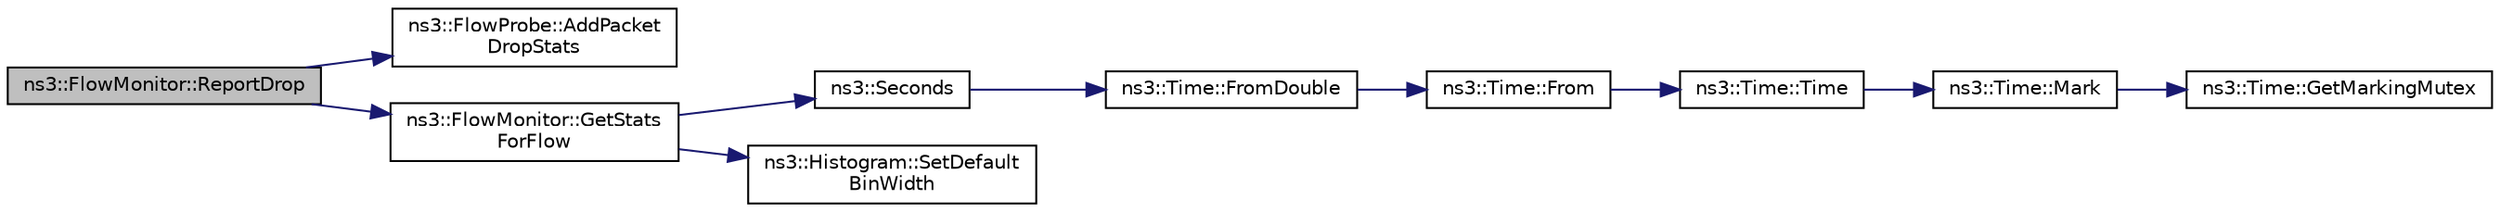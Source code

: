 digraph "ns3::FlowMonitor::ReportDrop"
{
 // LATEX_PDF_SIZE
  edge [fontname="Helvetica",fontsize="10",labelfontname="Helvetica",labelfontsize="10"];
  node [fontname="Helvetica",fontsize="10",shape=record];
  rankdir="LR";
  Node1 [label="ns3::FlowMonitor::ReportDrop",height=0.2,width=0.4,color="black", fillcolor="grey75", style="filled", fontcolor="black",tooltip="FlowProbe implementations are supposed to call this method to report that a known packet is being dro..."];
  Node1 -> Node2 [color="midnightblue",fontsize="10",style="solid",fontname="Helvetica"];
  Node2 [label="ns3::FlowProbe::AddPacket\lDropStats",height=0.2,width=0.4,color="black", fillcolor="white", style="filled",URL="$classns3_1_1_flow_probe.html#a6c2529c13cdd4ee34b48424e60820bfc",tooltip="Add a packet drop data to the flow stats."];
  Node1 -> Node3 [color="midnightblue",fontsize="10",style="solid",fontname="Helvetica"];
  Node3 [label="ns3::FlowMonitor::GetStats\lForFlow",height=0.2,width=0.4,color="black", fillcolor="white", style="filled",URL="$classns3_1_1_flow_monitor.html#a029346e25b6b7c0e70fe269e27739a7c",tooltip="Get the stats for a given flow."];
  Node3 -> Node4 [color="midnightblue",fontsize="10",style="solid",fontname="Helvetica"];
  Node4 [label="ns3::Seconds",height=0.2,width=0.4,color="black", fillcolor="white", style="filled",URL="$group__timecivil.html#ga33c34b816f8ff6628e33d5c8e9713b9e",tooltip="Construct a Time in the indicated unit."];
  Node4 -> Node5 [color="midnightblue",fontsize="10",style="solid",fontname="Helvetica"];
  Node5 [label="ns3::Time::FromDouble",height=0.2,width=0.4,color="black", fillcolor="white", style="filled",URL="$classns3_1_1_time.html#a60e845f4a74e62495b86356afe604cb4",tooltip="Create a Time equal to value in unit unit."];
  Node5 -> Node6 [color="midnightblue",fontsize="10",style="solid",fontname="Helvetica"];
  Node6 [label="ns3::Time::From",height=0.2,width=0.4,color="black", fillcolor="white", style="filled",URL="$classns3_1_1_time.html#a34e4acc13d0e08cc8cb9cd3b838b9baf",tooltip="Create a Time in the current unit."];
  Node6 -> Node7 [color="midnightblue",fontsize="10",style="solid",fontname="Helvetica"];
  Node7 [label="ns3::Time::Time",height=0.2,width=0.4,color="black", fillcolor="white", style="filled",URL="$classns3_1_1_time.html#a8a39dc1b8cbbd7fe6d940e492d1b925e",tooltip="Default constructor, with value 0."];
  Node7 -> Node8 [color="midnightblue",fontsize="10",style="solid",fontname="Helvetica"];
  Node8 [label="ns3::Time::Mark",height=0.2,width=0.4,color="black", fillcolor="white", style="filled",URL="$classns3_1_1_time.html#aa7eef2a1119c1c4855d99f1e83d44c54",tooltip="Record a Time instance with the MarkedTimes."];
  Node8 -> Node9 [color="midnightblue",fontsize="10",style="solid",fontname="Helvetica"];
  Node9 [label="ns3::Time::GetMarkingMutex",height=0.2,width=0.4,color="black", fillcolor="white", style="filled",URL="$classns3_1_1_time.html#addd8e672203391b3ae98ee475ce05272",tooltip=" "];
  Node3 -> Node10 [color="midnightblue",fontsize="10",style="solid",fontname="Helvetica"];
  Node10 [label="ns3::Histogram::SetDefault\lBinWidth",height=0.2,width=0.4,color="black", fillcolor="white", style="filled",URL="$classns3_1_1_histogram.html#a58d457fa4babedaed2aa64ca3a1bf302",tooltip="Set the bin width."];
}
